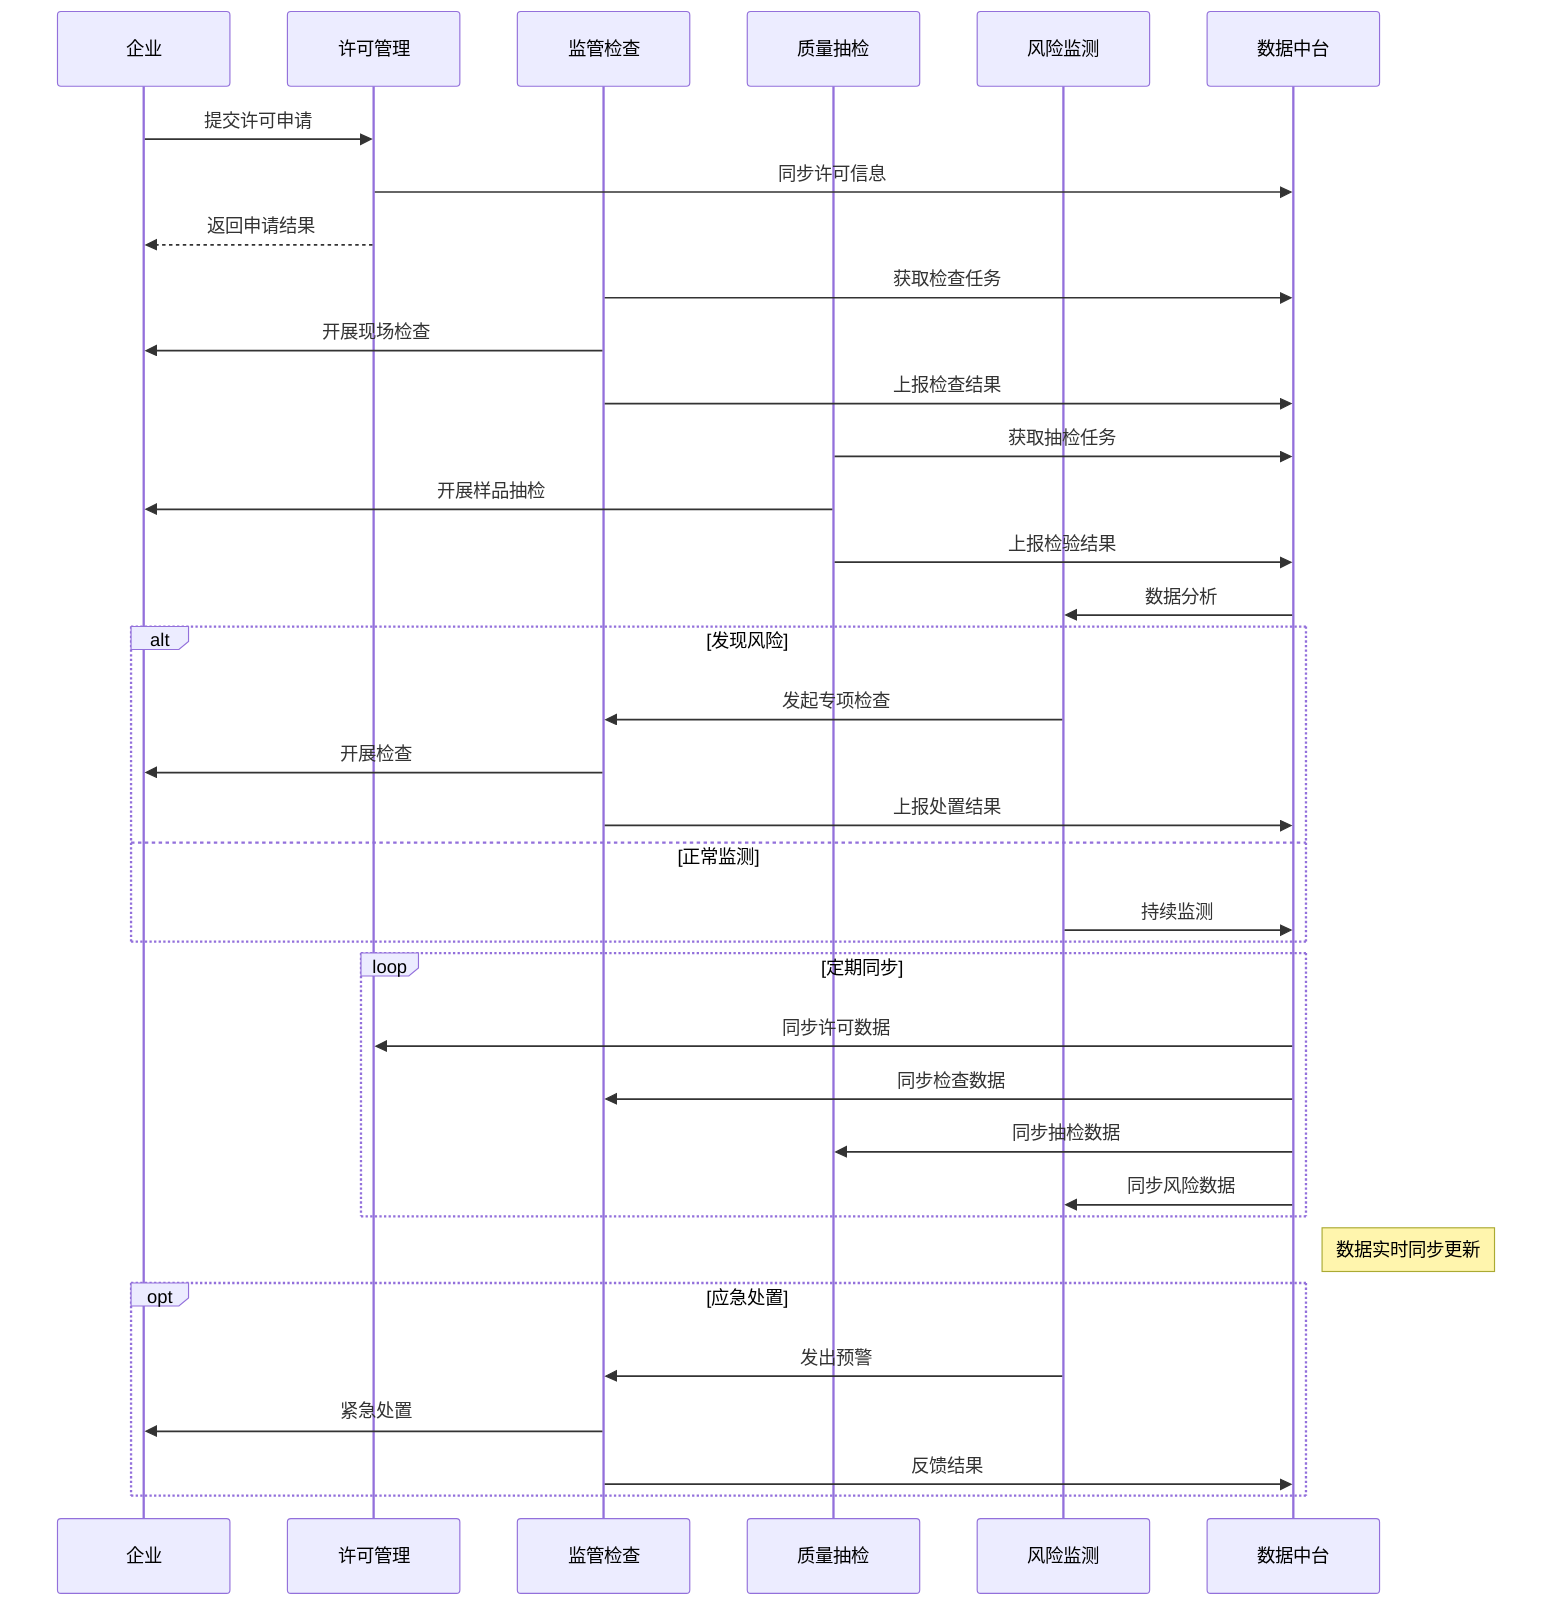 sequenceDiagram
    participant C as 企业
    participant L as 许可管理
    participant I as 监管检查
    participant S as 质量抽检
    participant R as 风险监测
    participant D as 数据中台

    C->>L: 提交许可申请
    L->>D: 同步许可信息
    L-->>C: 返回申请结果

    I->>D: 获取检查任务
    I->>C: 开展现场检查
    I->>D: 上报检查结果

    S->>D: 获取抽检任务
    S->>C: 开展样品抽检
    S->>D: 上报检验结果

    D->>R: 数据分析
    
    alt 发现风险
        R->>I: 发起专项检查
        I->>C: 开展检查
        I->>D: 上报处置结果
    else 正常监测
        R->>D: 持续监测
    end

    loop 定期同步
        D->>L: 同步许可数据
        D->>I: 同步检查数据
        D->>S: 同步抽检数据
        D->>R: 同步风险数据
    end
    
    Note right of D: 数据实时同步更新

    opt 应急处置
        R->>I: 发出预警
        I->>C: 紧急处置
        I->>D: 反馈结果
    end